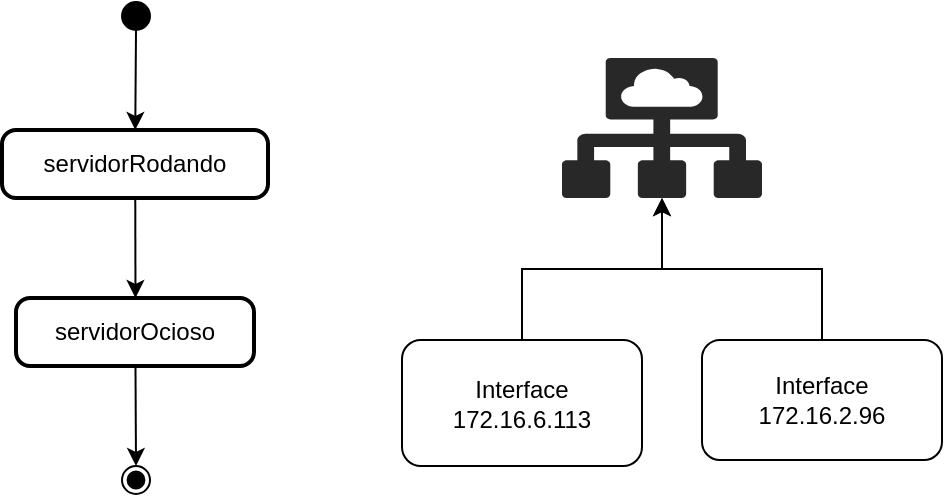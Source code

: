 <mxfile version="21.2.9" type="github">
  <diagram name="Página-1" id="9gyRO3F41TpkPdl7yJZX">
    <mxGraphModel dx="954" dy="574" grid="1" gridSize="10" guides="1" tooltips="1" connect="1" arrows="1" fold="1" page="1" pageScale="1" pageWidth="827" pageHeight="1169" math="0" shadow="0">
      <root>
        <mxCell id="0" />
        <mxCell id="1" parent="0" />
        <mxCell id="2" value="" style="ellipse;fillColor=strokeColor;" parent="1" vertex="1">
          <mxGeometry x="90" y="8" width="14" height="14" as="geometry" />
        </mxCell>
        <mxCell id="3" value="servidorRodando" style="rounded=1;absoluteArcSize=1;arcSize=14;whiteSpace=wrap;strokeWidth=2;" parent="1" vertex="1">
          <mxGeometry x="30" y="72" width="133" height="34" as="geometry" />
        </mxCell>
        <mxCell id="4" value="servidorOcioso" style="rounded=1;absoluteArcSize=1;arcSize=14;whiteSpace=wrap;strokeWidth=2;" parent="1" vertex="1">
          <mxGeometry x="37" y="156" width="119" height="34" as="geometry" />
        </mxCell>
        <mxCell id="5" value="" style="ellipse;shape=endState;fillColor=strokeColor;" parent="1" vertex="1">
          <mxGeometry x="90" y="240" width="14" height="14" as="geometry" />
        </mxCell>
        <mxCell id="6" value="" style="curved=1;startArrow=none;;exitX=0.477;exitY=1;entryX=0.501;entryY=0;" parent="1" source="2" target="3" edge="1">
          <mxGeometry relative="1" as="geometry">
            <Array as="points" />
          </mxGeometry>
        </mxCell>
        <mxCell id="7" value="" style="curved=1;startArrow=none;;exitX=0.501;exitY=1;entryX=0.502;entryY=0;" parent="1" source="3" target="4" edge="1">
          <mxGeometry relative="1" as="geometry">
            <Array as="points" />
          </mxGeometry>
        </mxCell>
        <mxCell id="8" value="" style="curved=1;startArrow=none;;exitX=0.502;exitY=1;entryX=0.477;entryY=0;" parent="1" source="4" target="5" edge="1">
          <mxGeometry relative="1" as="geometry">
            <Array as="points" />
          </mxGeometry>
        </mxCell>
        <mxCell id="q4bTHFCdb7Q0ffs88QzT-10" value="" style="verticalLabelPosition=bottom;sketch=0;html=1;fillColor=#282828;strokeColor=none;verticalAlign=top;pointerEvents=1;align=center;shape=mxgraph.cisco_safe.security_icons.virtual_deployment;" vertex="1" parent="1">
          <mxGeometry x="310" y="36" width="100" height="70" as="geometry" />
        </mxCell>
        <mxCell id="q4bTHFCdb7Q0ffs88QzT-14" value="" style="edgeStyle=orthogonalEdgeStyle;rounded=0;orthogonalLoop=1;jettySize=auto;html=1;" edge="1" parent="1" source="q4bTHFCdb7Q0ffs88QzT-11" target="q4bTHFCdb7Q0ffs88QzT-10">
          <mxGeometry relative="1" as="geometry" />
        </mxCell>
        <mxCell id="q4bTHFCdb7Q0ffs88QzT-11" value="&lt;div&gt;Interface &lt;br&gt;&lt;/div&gt;&lt;div&gt;172.16.2.96&lt;br&gt;&lt;/div&gt;" style="rounded=1;whiteSpace=wrap;html=1;" vertex="1" parent="1">
          <mxGeometry x="380" y="177" width="120" height="60" as="geometry" />
        </mxCell>
        <mxCell id="q4bTHFCdb7Q0ffs88QzT-13" value="" style="edgeStyle=orthogonalEdgeStyle;rounded=0;orthogonalLoop=1;jettySize=auto;html=1;" edge="1" parent="1" source="q4bTHFCdb7Q0ffs88QzT-12" target="q4bTHFCdb7Q0ffs88QzT-10">
          <mxGeometry relative="1" as="geometry" />
        </mxCell>
        <mxCell id="q4bTHFCdb7Q0ffs88QzT-12" value="&lt;div&gt;Interface &lt;br&gt;&lt;/div&gt;&lt;div&gt;172.16.6.113&lt;br&gt;&lt;/div&gt;" style="rounded=1;whiteSpace=wrap;html=1;" vertex="1" parent="1">
          <mxGeometry x="230" y="177" width="120" height="63" as="geometry" />
        </mxCell>
      </root>
    </mxGraphModel>
  </diagram>
</mxfile>
